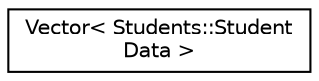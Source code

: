digraph "Graphical Class Hierarchy"
{
 // LATEX_PDF_SIZE
  edge [fontname="Helvetica",fontsize="10",labelfontname="Helvetica",labelfontsize="10"];
  node [fontname="Helvetica",fontsize="10",shape=record];
  rankdir="LR";
  Node0 [label="Vector\< Students::Student\lData \>",height=0.2,width=0.4,color="black", fillcolor="white", style="filled",URL="$class_vector.html",tooltip=" "];
}
